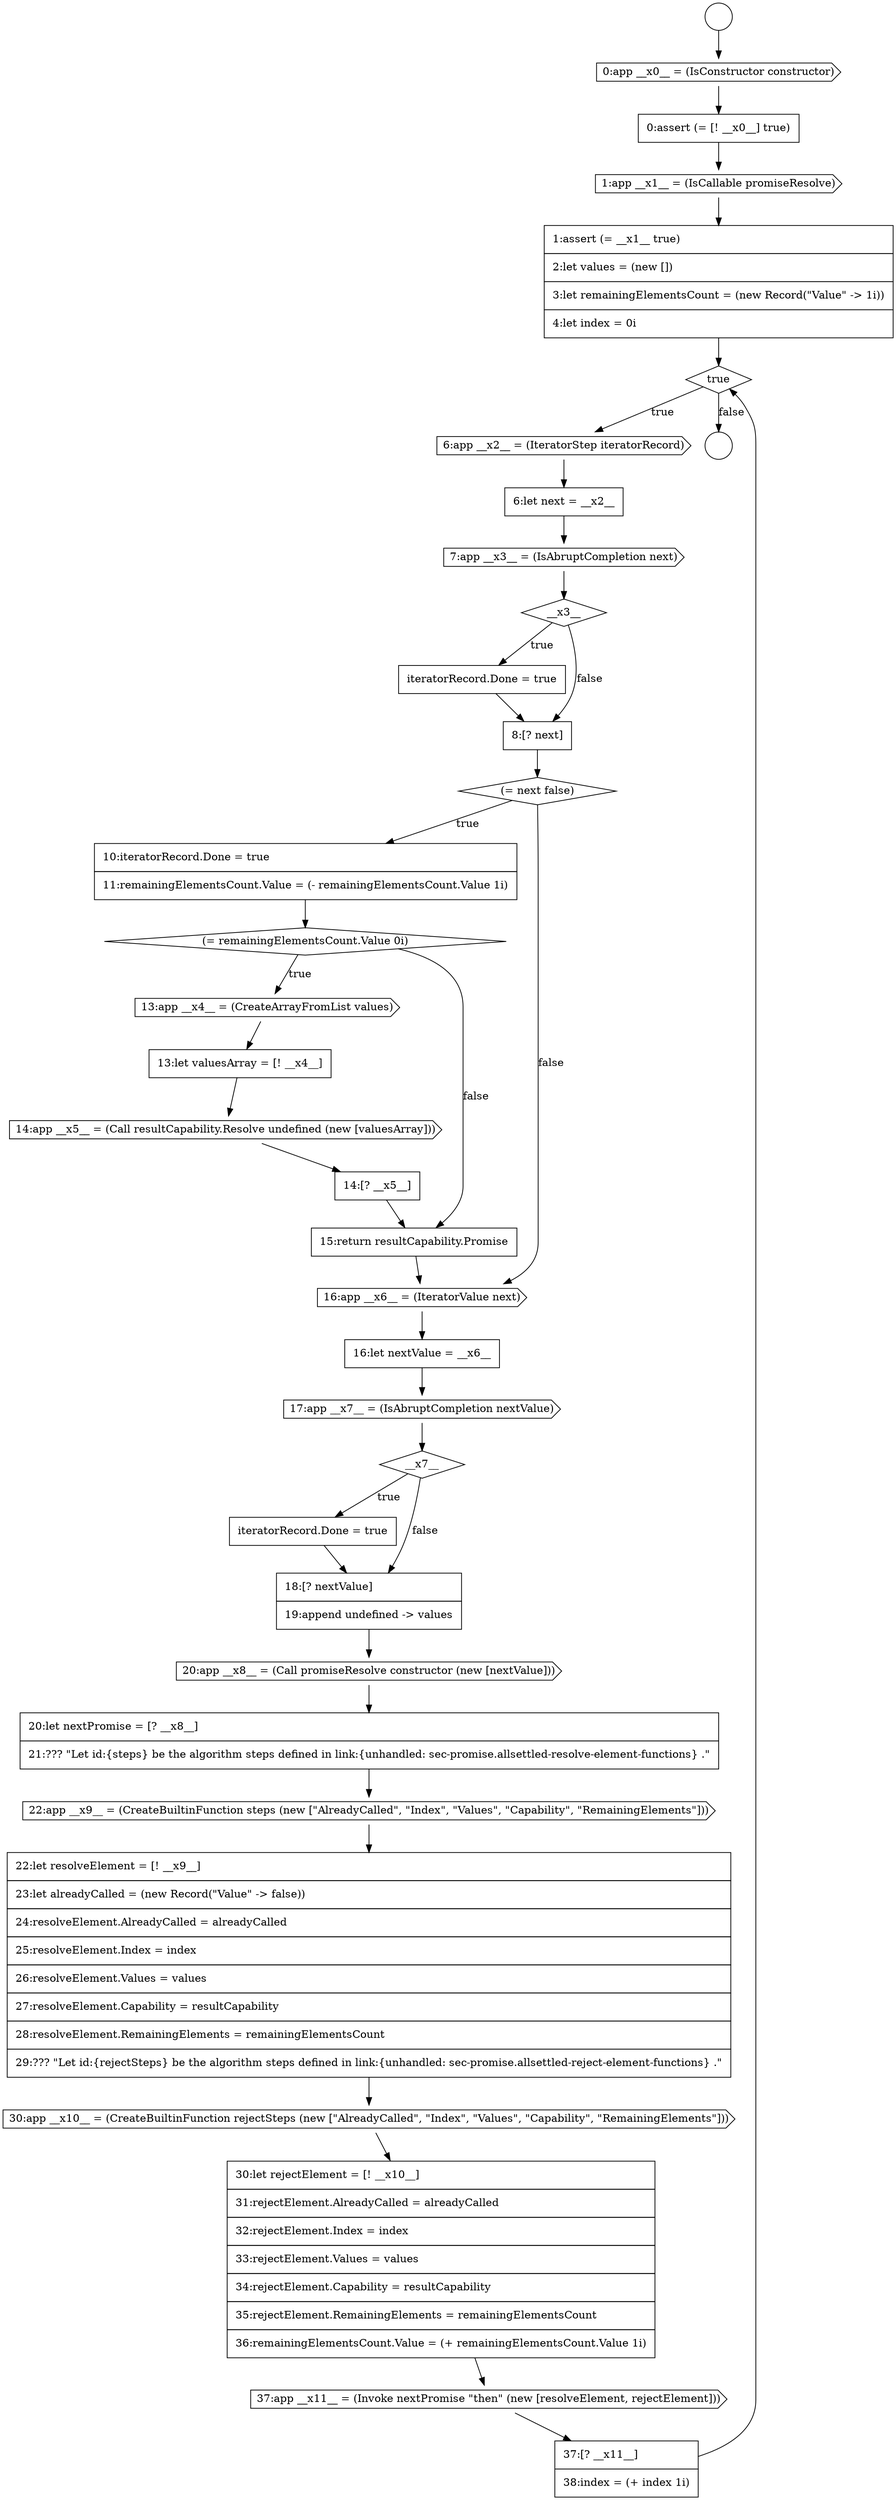 digraph {
  node19123 [shape=diamond, label=<<font color="black">true</font>> color="black" fillcolor="white" style=filled]
  node19145 [shape=none, margin=0, label=<<font color="black">
    <table border="0" cellborder="1" cellspacing="0" cellpadding="10">
      <tr><td align="left">20:let nextPromise = [? __x8__]</td></tr>
      <tr><td align="left">21:??? &quot;Let id:{steps} be the algorithm steps defined in link:{unhandled: sec-promise.allsettled-resolve-element-functions} .&quot;</td></tr>
    </table>
  </font>> color="black" fillcolor="white" style=filled]
  node19122 [shape=none, margin=0, label=<<font color="black">
    <table border="0" cellborder="1" cellspacing="0" cellpadding="10">
      <tr><td align="left">1:assert (= __x1__ true)</td></tr>
      <tr><td align="left">2:let values = (new [])</td></tr>
      <tr><td align="left">3:let remainingElementsCount = (new Record(&quot;Value&quot; -&gt; 1i))</td></tr>
      <tr><td align="left">4:let index = 0i</td></tr>
    </table>
  </font>> color="black" fillcolor="white" style=filled]
  node19139 [shape=none, margin=0, label=<<font color="black">
    <table border="0" cellborder="1" cellspacing="0" cellpadding="10">
      <tr><td align="left">16:let nextValue = __x6__</td></tr>
    </table>
  </font>> color="black" fillcolor="white" style=filled]
  node19126 [shape=cds, label=<<font color="black">7:app __x3__ = (IsAbruptCompletion next)</font>> color="black" fillcolor="white" style=filled]
  node19149 [shape=none, margin=0, label=<<font color="black">
    <table border="0" cellborder="1" cellspacing="0" cellpadding="10">
      <tr><td align="left">30:let rejectElement = [! __x10__]</td></tr>
      <tr><td align="left">31:rejectElement.AlreadyCalled = alreadyCalled</td></tr>
      <tr><td align="left">32:rejectElement.Index = index</td></tr>
      <tr><td align="left">33:rejectElement.Values = values</td></tr>
      <tr><td align="left">34:rejectElement.Capability = resultCapability</td></tr>
      <tr><td align="left">35:rejectElement.RemainingElements = remainingElementsCount</td></tr>
      <tr><td align="left">36:remainingElementsCount.Value = (+ remainingElementsCount.Value 1i)</td></tr>
    </table>
  </font>> color="black" fillcolor="white" style=filled]
  node19146 [shape=cds, label=<<font color="black">22:app __x9__ = (CreateBuiltinFunction steps (new [&quot;AlreadyCalled&quot;, &quot;Index&quot;, &quot;Values&quot;, &quot;Capability&quot;, &quot;RemainingElements&quot;]))</font>> color="black" fillcolor="white" style=filled]
  node19125 [shape=none, margin=0, label=<<font color="black">
    <table border="0" cellborder="1" cellspacing="0" cellpadding="10">
      <tr><td align="left">6:let next = __x2__</td></tr>
    </table>
  </font>> color="black" fillcolor="white" style=filled]
  node19147 [shape=none, margin=0, label=<<font color="black">
    <table border="0" cellborder="1" cellspacing="0" cellpadding="10">
      <tr><td align="left">22:let resolveElement = [! __x9__]</td></tr>
      <tr><td align="left">23:let alreadyCalled = (new Record(&quot;Value&quot; -&gt; false))</td></tr>
      <tr><td align="left">24:resolveElement.AlreadyCalled = alreadyCalled</td></tr>
      <tr><td align="left">25:resolveElement.Index = index</td></tr>
      <tr><td align="left">26:resolveElement.Values = values</td></tr>
      <tr><td align="left">27:resolveElement.Capability = resultCapability</td></tr>
      <tr><td align="left">28:resolveElement.RemainingElements = remainingElementsCount</td></tr>
      <tr><td align="left">29:??? &quot;Let id:{rejectSteps} be the algorithm steps defined in link:{unhandled: sec-promise.allsettled-reject-element-functions} .&quot;</td></tr>
    </table>
  </font>> color="black" fillcolor="white" style=filled]
  node19124 [shape=cds, label=<<font color="black">6:app __x2__ = (IteratorStep iteratorRecord)</font>> color="black" fillcolor="white" style=filled]
  node19148 [shape=cds, label=<<font color="black">30:app __x10__ = (CreateBuiltinFunction rejectSteps (new [&quot;AlreadyCalled&quot;, &quot;Index&quot;, &quot;Values&quot;, &quot;Capability&quot;, &quot;RemainingElements&quot;]))</font>> color="black" fillcolor="white" style=filled]
  node19117 [shape=circle label=" " color="black" fillcolor="white" style=filled]
  node19127 [shape=diamond, label=<<font color="black">__x3__</font>> color="black" fillcolor="white" style=filled]
  node19142 [shape=none, margin=0, label=<<font color="black">
    <table border="0" cellborder="1" cellspacing="0" cellpadding="10">
      <tr><td align="left">iteratorRecord.Done = true</td></tr>
    </table>
  </font>> color="black" fillcolor="white" style=filled]
  node19120 [shape=none, margin=0, label=<<font color="black">
    <table border="0" cellborder="1" cellspacing="0" cellpadding="10">
      <tr><td align="left">0:assert (= [! __x0__] true)</td></tr>
    </table>
  </font>> color="black" fillcolor="white" style=filled]
  node19140 [shape=cds, label=<<font color="black">17:app __x7__ = (IsAbruptCompletion nextValue)</font>> color="black" fillcolor="white" style=filled]
  node19130 [shape=diamond, label=<<font color="black">(= next false)</font>> color="black" fillcolor="white" style=filled]
  node19131 [shape=none, margin=0, label=<<font color="black">
    <table border="0" cellborder="1" cellspacing="0" cellpadding="10">
      <tr><td align="left">10:iteratorRecord.Done = true</td></tr>
      <tr><td align="left">11:remainingElementsCount.Value = (- remainingElementsCount.Value 1i)</td></tr>
    </table>
  </font>> color="black" fillcolor="white" style=filled]
  node19134 [shape=none, margin=0, label=<<font color="black">
    <table border="0" cellborder="1" cellspacing="0" cellpadding="10">
      <tr><td align="left">13:let valuesArray = [! __x4__]</td></tr>
    </table>
  </font>> color="black" fillcolor="white" style=filled]
  node19121 [shape=cds, label=<<font color="black">1:app __x1__ = (IsCallable promiseResolve)</font>> color="black" fillcolor="white" style=filled]
  node19144 [shape=cds, label=<<font color="black">20:app __x8__ = (Call promiseResolve constructor (new [nextValue]))</font>> color="black" fillcolor="white" style=filled]
  node19135 [shape=cds, label=<<font color="black">14:app __x5__ = (Call resultCapability.Resolve undefined (new [valuesArray]))</font>> color="black" fillcolor="white" style=filled]
  node19150 [shape=cds, label=<<font color="black">37:app __x11__ = (Invoke nextPromise &quot;then&quot; (new [resolveElement, rejectElement]))</font>> color="black" fillcolor="white" style=filled]
  node19138 [shape=cds, label=<<font color="black">16:app __x6__ = (IteratorValue next)</font>> color="black" fillcolor="white" style=filled]
  node19118 [shape=circle label=" " color="black" fillcolor="white" style=filled]
  node19133 [shape=cds, label=<<font color="black">13:app __x4__ = (CreateArrayFromList values)</font>> color="black" fillcolor="white" style=filled]
  node19132 [shape=diamond, label=<<font color="black">(= remainingElementsCount.Value 0i)</font>> color="black" fillcolor="white" style=filled]
  node19137 [shape=none, margin=0, label=<<font color="black">
    <table border="0" cellborder="1" cellspacing="0" cellpadding="10">
      <tr><td align="left">15:return resultCapability.Promise</td></tr>
    </table>
  </font>> color="black" fillcolor="white" style=filled]
  node19128 [shape=none, margin=0, label=<<font color="black">
    <table border="0" cellborder="1" cellspacing="0" cellpadding="10">
      <tr><td align="left">iteratorRecord.Done = true</td></tr>
    </table>
  </font>> color="black" fillcolor="white" style=filled]
  node19141 [shape=diamond, label=<<font color="black">__x7__</font>> color="black" fillcolor="white" style=filled]
  node19143 [shape=none, margin=0, label=<<font color="black">
    <table border="0" cellborder="1" cellspacing="0" cellpadding="10">
      <tr><td align="left">18:[? nextValue]</td></tr>
      <tr><td align="left">19:append undefined -&gt; values</td></tr>
    </table>
  </font>> color="black" fillcolor="white" style=filled]
  node19151 [shape=none, margin=0, label=<<font color="black">
    <table border="0" cellborder="1" cellspacing="0" cellpadding="10">
      <tr><td align="left">37:[? __x11__]</td></tr>
      <tr><td align="left">38:index = (+ index 1i)</td></tr>
    </table>
  </font>> color="black" fillcolor="white" style=filled]
  node19119 [shape=cds, label=<<font color="black">0:app __x0__ = (IsConstructor constructor)</font>> color="black" fillcolor="white" style=filled]
  node19129 [shape=none, margin=0, label=<<font color="black">
    <table border="0" cellborder="1" cellspacing="0" cellpadding="10">
      <tr><td align="left">8:[? next]</td></tr>
    </table>
  </font>> color="black" fillcolor="white" style=filled]
  node19136 [shape=none, margin=0, label=<<font color="black">
    <table border="0" cellborder="1" cellspacing="0" cellpadding="10">
      <tr><td align="left">14:[? __x5__]</td></tr>
    </table>
  </font>> color="black" fillcolor="white" style=filled]
  node19120 -> node19121 [ color="black"]
  node19145 -> node19146 [ color="black"]
  node19143 -> node19144 [ color="black"]
  node19123 -> node19124 [label=<<font color="black">true</font>> color="black"]
  node19123 -> node19118 [label=<<font color="black">false</font>> color="black"]
  node19122 -> node19123 [ color="black"]
  node19148 -> node19149 [ color="black"]
  node19128 -> node19129 [ color="black"]
  node19144 -> node19145 [ color="black"]
  node19119 -> node19120 [ color="black"]
  node19139 -> node19140 [ color="black"]
  node19117 -> node19119 [ color="black"]
  node19142 -> node19143 [ color="black"]
  node19137 -> node19138 [ color="black"]
  node19135 -> node19136 [ color="black"]
  node19141 -> node19142 [label=<<font color="black">true</font>> color="black"]
  node19141 -> node19143 [label=<<font color="black">false</font>> color="black"]
  node19146 -> node19147 [ color="black"]
  node19125 -> node19126 [ color="black"]
  node19129 -> node19130 [ color="black"]
  node19133 -> node19134 [ color="black"]
  node19130 -> node19131 [label=<<font color="black">true</font>> color="black"]
  node19130 -> node19138 [label=<<font color="black">false</font>> color="black"]
  node19151 -> node19123 [ color="black"]
  node19124 -> node19125 [ color="black"]
  node19127 -> node19128 [label=<<font color="black">true</font>> color="black"]
  node19127 -> node19129 [label=<<font color="black">false</font>> color="black"]
  node19140 -> node19141 [ color="black"]
  node19126 -> node19127 [ color="black"]
  node19150 -> node19151 [ color="black"]
  node19149 -> node19150 [ color="black"]
  node19132 -> node19133 [label=<<font color="black">true</font>> color="black"]
  node19132 -> node19137 [label=<<font color="black">false</font>> color="black"]
  node19134 -> node19135 [ color="black"]
  node19147 -> node19148 [ color="black"]
  node19121 -> node19122 [ color="black"]
  node19136 -> node19137 [ color="black"]
  node19131 -> node19132 [ color="black"]
  node19138 -> node19139 [ color="black"]
}
